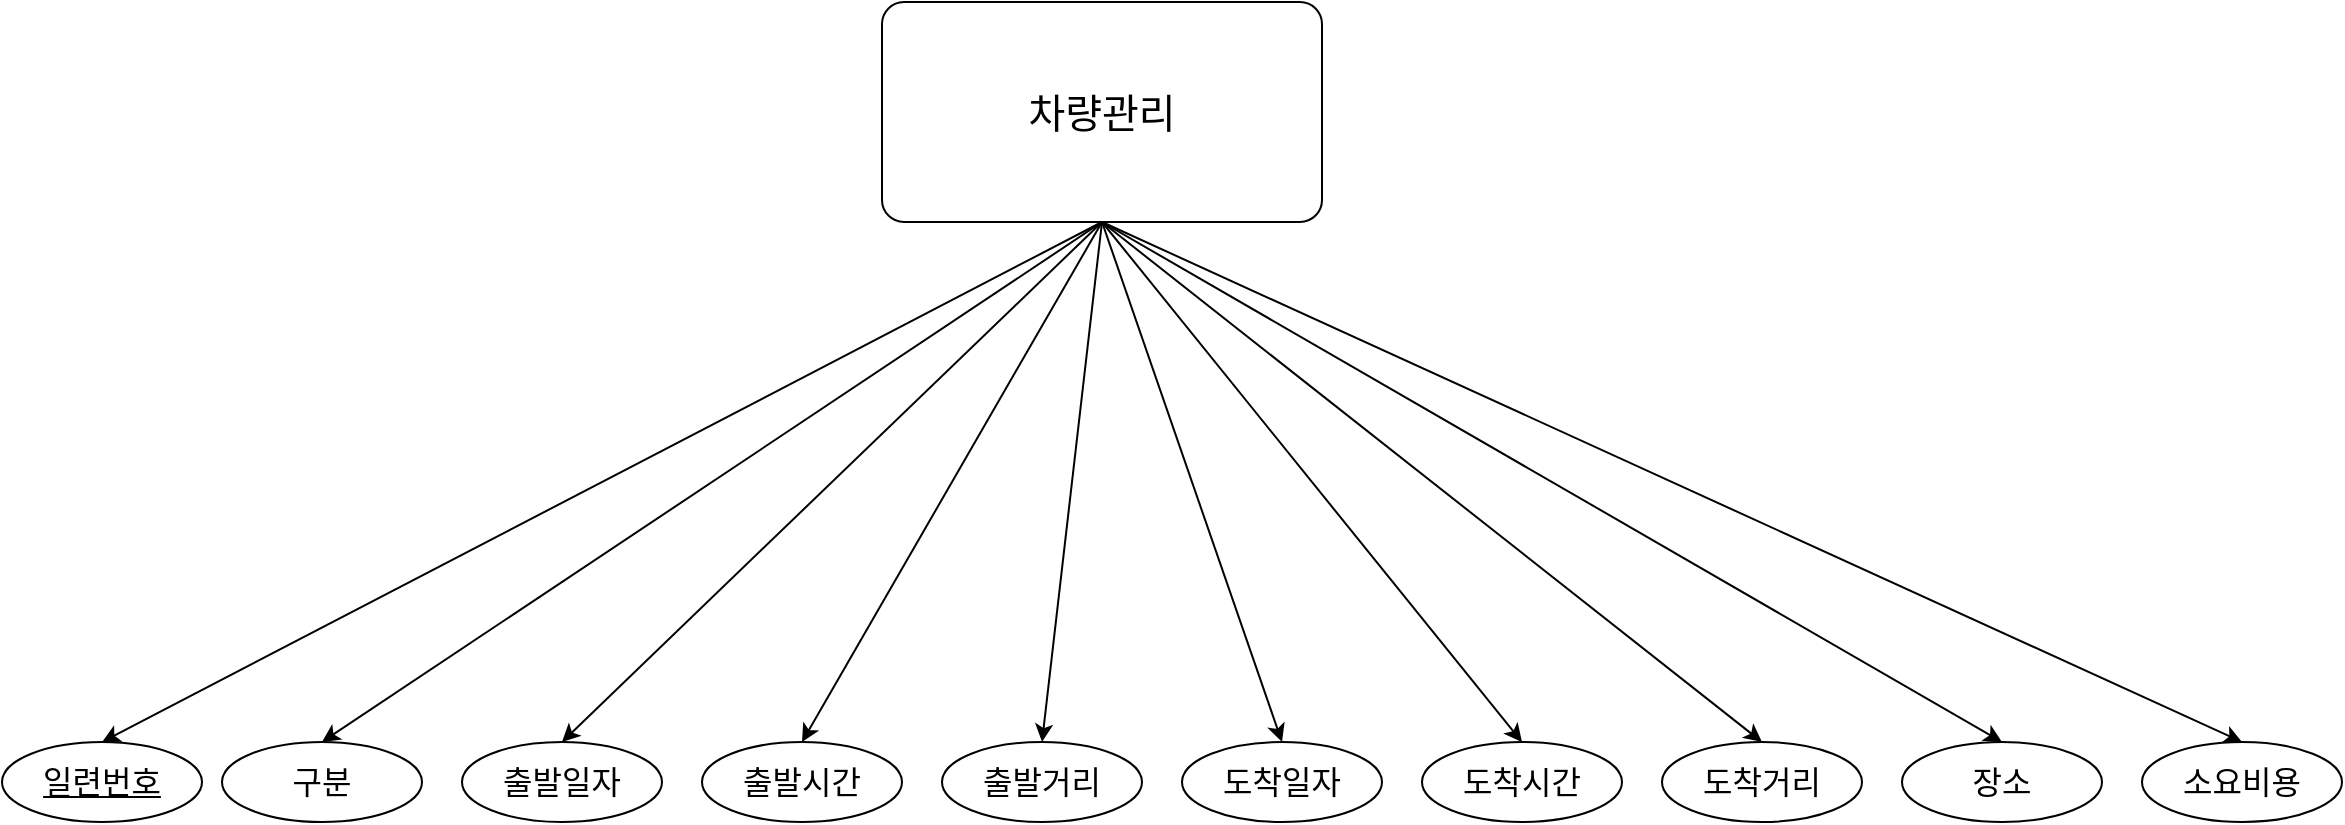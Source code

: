 <mxfile version="21.6.2" type="device">
  <diagram name="페이지-1" id="eSfVlbvjHuWQwZvKJPp_">
    <mxGraphModel dx="1434" dy="788" grid="1" gridSize="10" guides="1" tooltips="1" connect="1" arrows="1" fold="1" page="1" pageScale="1" pageWidth="4681" pageHeight="3300" math="0" shadow="0">
      <root>
        <mxCell id="0" />
        <mxCell id="1" parent="0" />
        <mxCell id="aaZ2AJyMQl_-fh4HbURW-12" style="rounded=0;orthogonalLoop=1;jettySize=auto;html=1;entryX=0.5;entryY=0;entryDx=0;entryDy=0;exitX=0.5;exitY=1;exitDx=0;exitDy=0;" edge="1" parent="1" source="aaZ2AJyMQl_-fh4HbURW-1" target="aaZ2AJyMQl_-fh4HbURW-2">
          <mxGeometry relative="1" as="geometry" />
        </mxCell>
        <mxCell id="aaZ2AJyMQl_-fh4HbURW-13" style="edgeStyle=none;shape=connector;rounded=0;orthogonalLoop=1;jettySize=auto;html=1;entryX=0.5;entryY=0;entryDx=0;entryDy=0;labelBackgroundColor=default;strokeColor=default;fontFamily=Helvetica;fontSize=11;fontColor=default;endArrow=classic;exitX=0.5;exitY=1;exitDx=0;exitDy=0;" edge="1" parent="1" source="aaZ2AJyMQl_-fh4HbURW-1" target="aaZ2AJyMQl_-fh4HbURW-3">
          <mxGeometry relative="1" as="geometry" />
        </mxCell>
        <mxCell id="aaZ2AJyMQl_-fh4HbURW-14" style="edgeStyle=none;shape=connector;rounded=0;orthogonalLoop=1;jettySize=auto;html=1;entryX=0.5;entryY=0;entryDx=0;entryDy=0;labelBackgroundColor=default;strokeColor=default;fontFamily=Helvetica;fontSize=11;fontColor=default;endArrow=classic;exitX=0.5;exitY=1;exitDx=0;exitDy=0;" edge="1" parent="1" source="aaZ2AJyMQl_-fh4HbURW-1" target="aaZ2AJyMQl_-fh4HbURW-4">
          <mxGeometry relative="1" as="geometry" />
        </mxCell>
        <mxCell id="aaZ2AJyMQl_-fh4HbURW-15" style="edgeStyle=none;shape=connector;rounded=0;orthogonalLoop=1;jettySize=auto;html=1;entryX=0.5;entryY=0;entryDx=0;entryDy=0;labelBackgroundColor=default;strokeColor=default;fontFamily=Helvetica;fontSize=11;fontColor=default;endArrow=classic;exitX=0.5;exitY=1;exitDx=0;exitDy=0;" edge="1" parent="1" source="aaZ2AJyMQl_-fh4HbURW-1" target="aaZ2AJyMQl_-fh4HbURW-5">
          <mxGeometry relative="1" as="geometry" />
        </mxCell>
        <mxCell id="aaZ2AJyMQl_-fh4HbURW-16" style="edgeStyle=none;shape=connector;rounded=0;orthogonalLoop=1;jettySize=auto;html=1;entryX=0.5;entryY=0;entryDx=0;entryDy=0;labelBackgroundColor=default;strokeColor=default;fontFamily=Helvetica;fontSize=11;fontColor=default;endArrow=classic;exitX=0.5;exitY=1;exitDx=0;exitDy=0;" edge="1" parent="1" source="aaZ2AJyMQl_-fh4HbURW-1" target="aaZ2AJyMQl_-fh4HbURW-6">
          <mxGeometry relative="1" as="geometry" />
        </mxCell>
        <mxCell id="aaZ2AJyMQl_-fh4HbURW-17" style="edgeStyle=none;shape=connector;rounded=0;orthogonalLoop=1;jettySize=auto;html=1;entryX=0.5;entryY=0;entryDx=0;entryDy=0;labelBackgroundColor=default;strokeColor=default;fontFamily=Helvetica;fontSize=11;fontColor=default;endArrow=classic;exitX=0.5;exitY=1;exitDx=0;exitDy=0;" edge="1" parent="1" source="aaZ2AJyMQl_-fh4HbURW-1" target="aaZ2AJyMQl_-fh4HbURW-7">
          <mxGeometry relative="1" as="geometry" />
        </mxCell>
        <mxCell id="aaZ2AJyMQl_-fh4HbURW-18" style="edgeStyle=none;shape=connector;rounded=0;orthogonalLoop=1;jettySize=auto;html=1;entryX=0.5;entryY=0;entryDx=0;entryDy=0;labelBackgroundColor=default;strokeColor=default;fontFamily=Helvetica;fontSize=11;fontColor=default;endArrow=classic;exitX=0.5;exitY=1;exitDx=0;exitDy=0;" edge="1" parent="1" source="aaZ2AJyMQl_-fh4HbURW-1" target="aaZ2AJyMQl_-fh4HbURW-8">
          <mxGeometry relative="1" as="geometry" />
        </mxCell>
        <mxCell id="aaZ2AJyMQl_-fh4HbURW-19" style="edgeStyle=none;shape=connector;rounded=0;orthogonalLoop=1;jettySize=auto;html=1;entryX=0.5;entryY=0;entryDx=0;entryDy=0;labelBackgroundColor=default;strokeColor=default;fontFamily=Helvetica;fontSize=11;fontColor=default;endArrow=classic;exitX=0.5;exitY=1;exitDx=0;exitDy=0;" edge="1" parent="1" source="aaZ2AJyMQl_-fh4HbURW-1" target="aaZ2AJyMQl_-fh4HbURW-9">
          <mxGeometry relative="1" as="geometry" />
        </mxCell>
        <mxCell id="aaZ2AJyMQl_-fh4HbURW-20" style="edgeStyle=none;shape=connector;rounded=0;orthogonalLoop=1;jettySize=auto;html=1;entryX=0.5;entryY=0;entryDx=0;entryDy=0;labelBackgroundColor=default;strokeColor=default;fontFamily=Helvetica;fontSize=11;fontColor=default;endArrow=classic;exitX=0.5;exitY=1;exitDx=0;exitDy=0;" edge="1" parent="1" source="aaZ2AJyMQl_-fh4HbURW-1" target="aaZ2AJyMQl_-fh4HbURW-10">
          <mxGeometry relative="1" as="geometry" />
        </mxCell>
        <mxCell id="aaZ2AJyMQl_-fh4HbURW-21" style="edgeStyle=none;shape=connector;rounded=0;orthogonalLoop=1;jettySize=auto;html=1;entryX=0.5;entryY=0;entryDx=0;entryDy=0;labelBackgroundColor=default;strokeColor=default;fontFamily=Helvetica;fontSize=11;fontColor=default;endArrow=classic;exitX=0.5;exitY=1;exitDx=0;exitDy=0;" edge="1" parent="1" source="aaZ2AJyMQl_-fh4HbURW-1" target="aaZ2AJyMQl_-fh4HbURW-11">
          <mxGeometry relative="1" as="geometry" />
        </mxCell>
        <mxCell id="aaZ2AJyMQl_-fh4HbURW-1" value="&lt;span style=&quot;font-size: 20px;&quot;&gt;차량관리&lt;br&gt;&lt;/span&gt;" style="rounded=1;arcSize=10;whiteSpace=wrap;html=1;align=center;" vertex="1" parent="1">
          <mxGeometry x="580" y="30" width="220" height="110" as="geometry" />
        </mxCell>
        <mxCell id="aaZ2AJyMQl_-fh4HbURW-2" value="&lt;font style=&quot;font-size: 16px;&quot;&gt;일련번호&lt;/font&gt;" style="ellipse;whiteSpace=wrap;html=1;align=center;fontStyle=4;" vertex="1" parent="1">
          <mxGeometry x="140" y="400" width="100" height="40" as="geometry" />
        </mxCell>
        <mxCell id="aaZ2AJyMQl_-fh4HbURW-3" value="&lt;font style=&quot;font-size: 16px;&quot;&gt;구분&lt;br&gt;&lt;/font&gt;" style="ellipse;whiteSpace=wrap;html=1;align=center;" vertex="1" parent="1">
          <mxGeometry x="250" y="400" width="100" height="40" as="geometry" />
        </mxCell>
        <mxCell id="aaZ2AJyMQl_-fh4HbURW-4" value="&lt;font style=&quot;font-size: 16px;&quot;&gt;출발일자&lt;br&gt;&lt;/font&gt;" style="ellipse;whiteSpace=wrap;html=1;align=center;" vertex="1" parent="1">
          <mxGeometry x="370" y="400" width="100" height="40" as="geometry" />
        </mxCell>
        <mxCell id="aaZ2AJyMQl_-fh4HbURW-5" value="&lt;font style=&quot;font-size: 16px;&quot;&gt;출발시간&lt;br&gt;&lt;/font&gt;" style="ellipse;whiteSpace=wrap;html=1;align=center;" vertex="1" parent="1">
          <mxGeometry x="490" y="400" width="100" height="40" as="geometry" />
        </mxCell>
        <mxCell id="aaZ2AJyMQl_-fh4HbURW-6" value="&lt;font style=&quot;font-size: 16px;&quot;&gt;출발거리&lt;br&gt;&lt;/font&gt;" style="ellipse;whiteSpace=wrap;html=1;align=center;" vertex="1" parent="1">
          <mxGeometry x="610" y="400" width="100" height="40" as="geometry" />
        </mxCell>
        <mxCell id="aaZ2AJyMQl_-fh4HbURW-7" value="&lt;font style=&quot;font-size: 16px;&quot;&gt;도착일자&lt;br&gt;&lt;/font&gt;" style="ellipse;whiteSpace=wrap;html=1;align=center;" vertex="1" parent="1">
          <mxGeometry x="730" y="400" width="100" height="40" as="geometry" />
        </mxCell>
        <mxCell id="aaZ2AJyMQl_-fh4HbURW-8" value="&lt;font style=&quot;font-size: 16px;&quot;&gt;도착시간&lt;br&gt;&lt;/font&gt;" style="ellipse;whiteSpace=wrap;html=1;align=center;" vertex="1" parent="1">
          <mxGeometry x="850" y="400" width="100" height="40" as="geometry" />
        </mxCell>
        <mxCell id="aaZ2AJyMQl_-fh4HbURW-9" value="&lt;font style=&quot;font-size: 16px;&quot;&gt;도착거리&lt;br&gt;&lt;/font&gt;" style="ellipse;whiteSpace=wrap;html=1;align=center;" vertex="1" parent="1">
          <mxGeometry x="970" y="400" width="100" height="40" as="geometry" />
        </mxCell>
        <mxCell id="aaZ2AJyMQl_-fh4HbURW-10" value="&lt;font style=&quot;font-size: 16px;&quot;&gt;장소&lt;br&gt;&lt;/font&gt;" style="ellipse;whiteSpace=wrap;html=1;align=center;" vertex="1" parent="1">
          <mxGeometry x="1090" y="400" width="100" height="40" as="geometry" />
        </mxCell>
        <mxCell id="aaZ2AJyMQl_-fh4HbURW-11" value="&lt;font style=&quot;font-size: 16px;&quot;&gt;소요비용&lt;br&gt;&lt;/font&gt;" style="ellipse;whiteSpace=wrap;html=1;align=center;" vertex="1" parent="1">
          <mxGeometry x="1210" y="400" width="100" height="40" as="geometry" />
        </mxCell>
      </root>
    </mxGraphModel>
  </diagram>
</mxfile>
